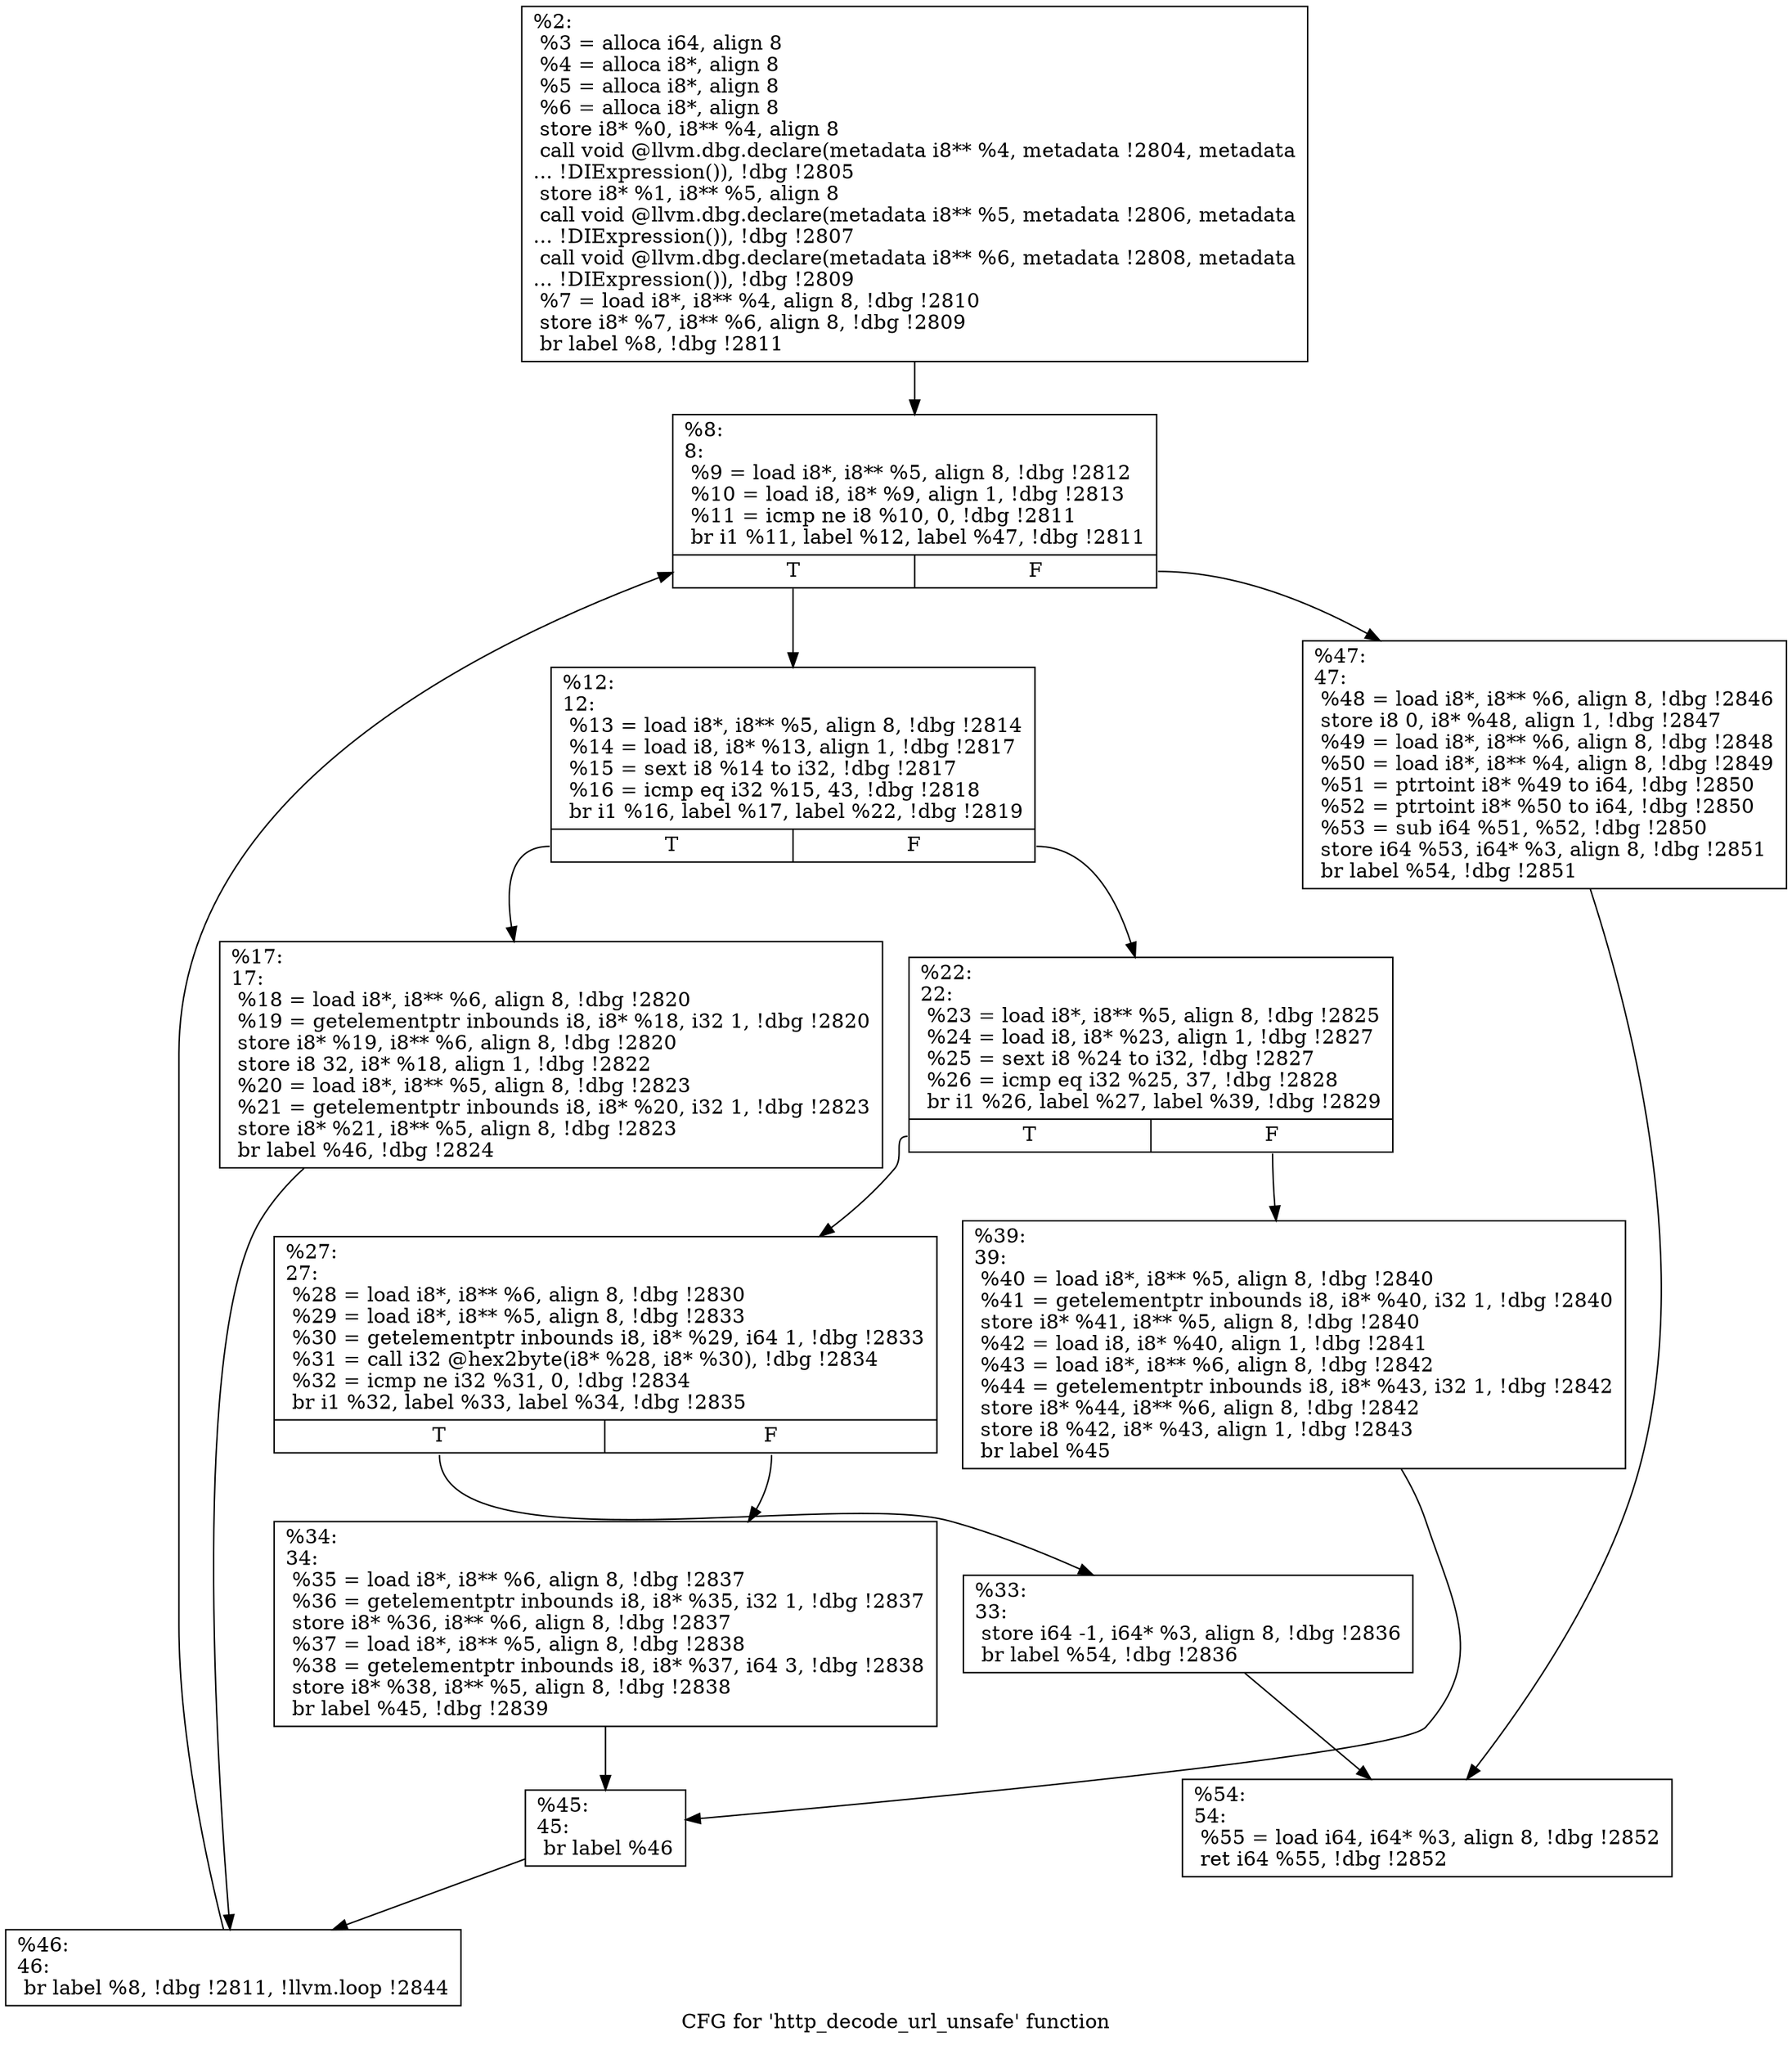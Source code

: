digraph "CFG for 'http_decode_url_unsafe' function" {
	label="CFG for 'http_decode_url_unsafe' function";

	Node0x5568524516e0 [shape=record,label="{%2:\l  %3 = alloca i64, align 8\l  %4 = alloca i8*, align 8\l  %5 = alloca i8*, align 8\l  %6 = alloca i8*, align 8\l  store i8* %0, i8** %4, align 8\l  call void @llvm.dbg.declare(metadata i8** %4, metadata !2804, metadata\l... !DIExpression()), !dbg !2805\l  store i8* %1, i8** %5, align 8\l  call void @llvm.dbg.declare(metadata i8** %5, metadata !2806, metadata\l... !DIExpression()), !dbg !2807\l  call void @llvm.dbg.declare(metadata i8** %6, metadata !2808, metadata\l... !DIExpression()), !dbg !2809\l  %7 = load i8*, i8** %4, align 8, !dbg !2810\l  store i8* %7, i8** %6, align 8, !dbg !2809\l  br label %8, !dbg !2811\l}"];
	Node0x5568524516e0 -> Node0x55685245abd0;
	Node0x55685245abd0 [shape=record,label="{%8:\l8:                                                \l  %9 = load i8*, i8** %5, align 8, !dbg !2812\l  %10 = load i8, i8* %9, align 1, !dbg !2813\l  %11 = icmp ne i8 %10, 0, !dbg !2811\l  br i1 %11, label %12, label %47, !dbg !2811\l|{<s0>T|<s1>F}}"];
	Node0x55685245abd0:s0 -> Node0x55685245ac20;
	Node0x55685245abd0:s1 -> Node0x55685245aef0;
	Node0x55685245ac20 [shape=record,label="{%12:\l12:                                               \l  %13 = load i8*, i8** %5, align 8, !dbg !2814\l  %14 = load i8, i8* %13, align 1, !dbg !2817\l  %15 = sext i8 %14 to i32, !dbg !2817\l  %16 = icmp eq i32 %15, 43, !dbg !2818\l  br i1 %16, label %17, label %22, !dbg !2819\l|{<s0>T|<s1>F}}"];
	Node0x55685245ac20:s0 -> Node0x55685245ac70;
	Node0x55685245ac20:s1 -> Node0x55685245acc0;
	Node0x55685245ac70 [shape=record,label="{%17:\l17:                                               \l  %18 = load i8*, i8** %6, align 8, !dbg !2820\l  %19 = getelementptr inbounds i8, i8* %18, i32 1, !dbg !2820\l  store i8* %19, i8** %6, align 8, !dbg !2820\l  store i8 32, i8* %18, align 1, !dbg !2822\l  %20 = load i8*, i8** %5, align 8, !dbg !2823\l  %21 = getelementptr inbounds i8, i8* %20, i32 1, !dbg !2823\l  store i8* %21, i8** %5, align 8, !dbg !2823\l  br label %46, !dbg !2824\l}"];
	Node0x55685245ac70 -> Node0x55685245aea0;
	Node0x55685245acc0 [shape=record,label="{%22:\l22:                                               \l  %23 = load i8*, i8** %5, align 8, !dbg !2825\l  %24 = load i8, i8* %23, align 1, !dbg !2827\l  %25 = sext i8 %24 to i32, !dbg !2827\l  %26 = icmp eq i32 %25, 37, !dbg !2828\l  br i1 %26, label %27, label %39, !dbg !2829\l|{<s0>T|<s1>F}}"];
	Node0x55685245acc0:s0 -> Node0x55685245ad10;
	Node0x55685245acc0:s1 -> Node0x55685245ae00;
	Node0x55685245ad10 [shape=record,label="{%27:\l27:                                               \l  %28 = load i8*, i8** %6, align 8, !dbg !2830\l  %29 = load i8*, i8** %5, align 8, !dbg !2833\l  %30 = getelementptr inbounds i8, i8* %29, i64 1, !dbg !2833\l  %31 = call i32 @hex2byte(i8* %28, i8* %30), !dbg !2834\l  %32 = icmp ne i32 %31, 0, !dbg !2834\l  br i1 %32, label %33, label %34, !dbg !2835\l|{<s0>T|<s1>F}}"];
	Node0x55685245ad10:s0 -> Node0x55685245ad60;
	Node0x55685245ad10:s1 -> Node0x55685245adb0;
	Node0x55685245ad60 [shape=record,label="{%33:\l33:                                               \l  store i64 -1, i64* %3, align 8, !dbg !2836\l  br label %54, !dbg !2836\l}"];
	Node0x55685245ad60 -> Node0x55685245af40;
	Node0x55685245adb0 [shape=record,label="{%34:\l34:                                               \l  %35 = load i8*, i8** %6, align 8, !dbg !2837\l  %36 = getelementptr inbounds i8, i8* %35, i32 1, !dbg !2837\l  store i8* %36, i8** %6, align 8, !dbg !2837\l  %37 = load i8*, i8** %5, align 8, !dbg !2838\l  %38 = getelementptr inbounds i8, i8* %37, i64 3, !dbg !2838\l  store i8* %38, i8** %5, align 8, !dbg !2838\l  br label %45, !dbg !2839\l}"];
	Node0x55685245adb0 -> Node0x55685245ae50;
	Node0x55685245ae00 [shape=record,label="{%39:\l39:                                               \l  %40 = load i8*, i8** %5, align 8, !dbg !2840\l  %41 = getelementptr inbounds i8, i8* %40, i32 1, !dbg !2840\l  store i8* %41, i8** %5, align 8, !dbg !2840\l  %42 = load i8, i8* %40, align 1, !dbg !2841\l  %43 = load i8*, i8** %6, align 8, !dbg !2842\l  %44 = getelementptr inbounds i8, i8* %43, i32 1, !dbg !2842\l  store i8* %44, i8** %6, align 8, !dbg !2842\l  store i8 %42, i8* %43, align 1, !dbg !2843\l  br label %45\l}"];
	Node0x55685245ae00 -> Node0x55685245ae50;
	Node0x55685245ae50 [shape=record,label="{%45:\l45:                                               \l  br label %46\l}"];
	Node0x55685245ae50 -> Node0x55685245aea0;
	Node0x55685245aea0 [shape=record,label="{%46:\l46:                                               \l  br label %8, !dbg !2811, !llvm.loop !2844\l}"];
	Node0x55685245aea0 -> Node0x55685245abd0;
	Node0x55685245aef0 [shape=record,label="{%47:\l47:                                               \l  %48 = load i8*, i8** %6, align 8, !dbg !2846\l  store i8 0, i8* %48, align 1, !dbg !2847\l  %49 = load i8*, i8** %6, align 8, !dbg !2848\l  %50 = load i8*, i8** %4, align 8, !dbg !2849\l  %51 = ptrtoint i8* %49 to i64, !dbg !2850\l  %52 = ptrtoint i8* %50 to i64, !dbg !2850\l  %53 = sub i64 %51, %52, !dbg !2850\l  store i64 %53, i64* %3, align 8, !dbg !2851\l  br label %54, !dbg !2851\l}"];
	Node0x55685245aef0 -> Node0x55685245af40;
	Node0x55685245af40 [shape=record,label="{%54:\l54:                                               \l  %55 = load i64, i64* %3, align 8, !dbg !2852\l  ret i64 %55, !dbg !2852\l}"];
}

